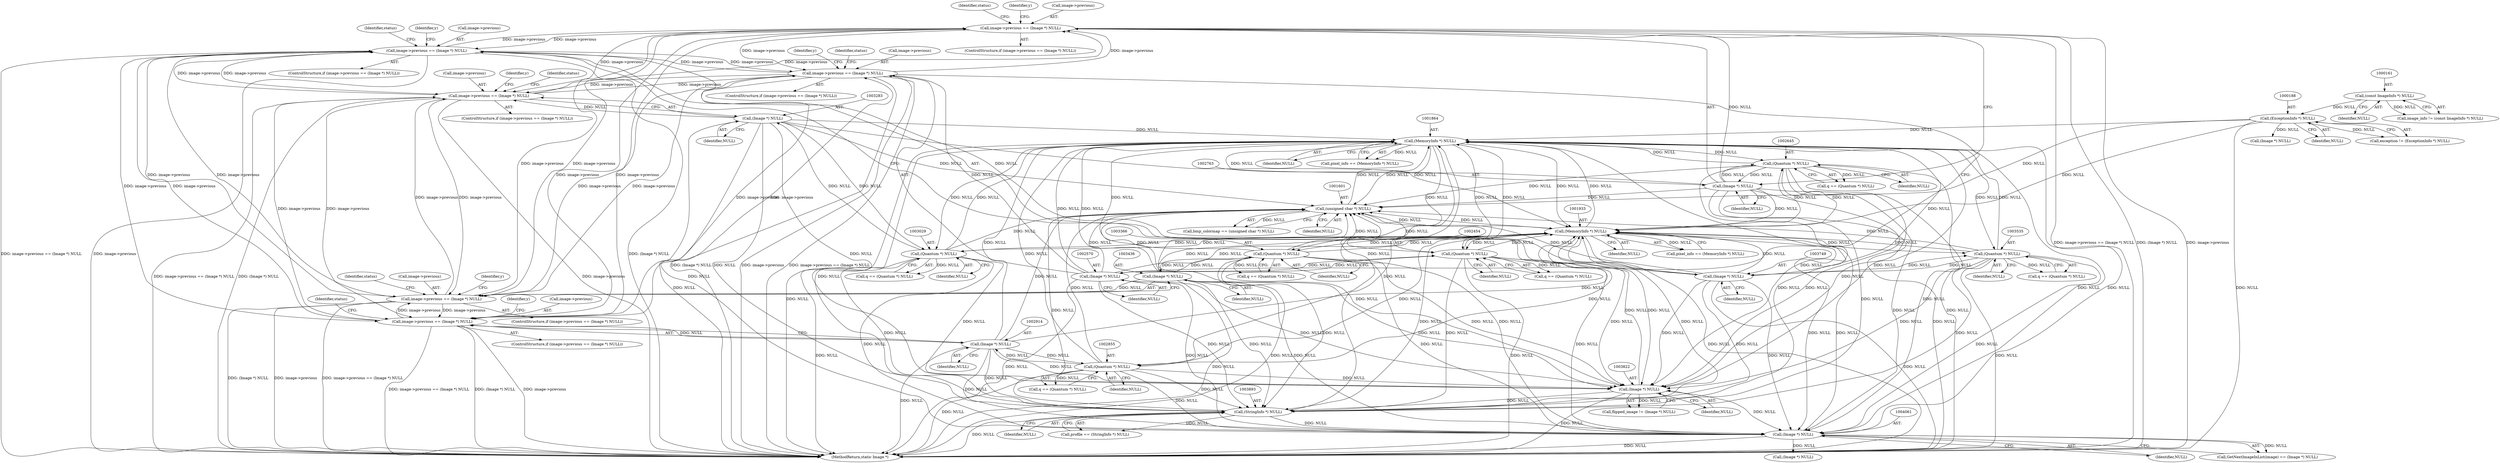 digraph "0_ImageMagick_fe3066122ef72c82415811d25e9e3fad622c0a99@pointer" {
"1002758" [label="(Call,image->previous == (Image *) NULL)"];
"1003744" [label="(Call,image->previous == (Image *) NULL)"];
"1002565" [label="(Call,image->previous == (Image *) NULL)"];
"1003278" [label="(Call,image->previous == (Image *) NULL)"];
"1002909" [label="(Call,image->previous == (Image *) NULL)"];
"1003431" [label="(Call,image->previous == (Image *) NULL)"];
"1002758" [label="(Call,image->previous == (Image *) NULL)"];
"1002762" [label="(Call,(Image *) NULL)"];
"1002644" [label="(Call,(Quantum *) NULL)"];
"1001863" [label="(Call,(MemoryInfo *) NULL)"];
"1003365" [label="(Call,(Quantum *) NULL)"];
"1001932" [label="(Call,(MemoryInfo *) NULL)"];
"1002913" [label="(Call,(Image *) NULL)"];
"1002854" [label="(Call,(Quantum *) NULL)"];
"1003435" [label="(Call,(Image *) NULL)"];
"1000187" [label="(Call,(ExceptionInfo *) NULL)"];
"1000160" [label="(Call,(const ImageInfo *) NULL)"];
"1003748" [label="(Call,(Image *) NULL)"];
"1003534" [label="(Call,(Quantum *) NULL)"];
"1004060" [label="(Call,(Image *) NULL)"];
"1003282" [label="(Call,(Image *) NULL)"];
"1003028" [label="(Call,(Quantum *) NULL)"];
"1003892" [label="(Call,(StringInfo *) NULL)"];
"1002453" [label="(Call,(Quantum *) NULL)"];
"1002569" [label="(Call,(Image *) NULL)"];
"1003821" [label="(Call,(Image *) NULL)"];
"1001600" [label="(Call,(unsigned char *) NULL)"];
"1002642" [label="(Call,q == (Quantum *) NULL)"];
"1002453" [label="(Call,(Quantum *) NULL)"];
"1000162" [label="(Identifier,NULL)"];
"1002915" [label="(Identifier,NULL)"];
"1003278" [label="(Call,image->previous == (Image *) NULL)"];
"1000218" [label="(Call,(Image *) NULL)"];
"1003284" [label="(Identifier,NULL)"];
"1003282" [label="(Call,(Image *) NULL)"];
"1002424" [label="(Identifier,y)"];
"1003030" [label="(Identifier,NULL)"];
"1002764" [label="(Identifier,NULL)"];
"1003431" [label="(Call,image->previous == (Image *) NULL)"];
"1004108" [label="(MethodReturn,static Image *)"];
"1000189" [label="(Identifier,NULL)"];
"1004057" [label="(Call,GetNextImageInList(image) == (Image *) NULL)"];
"1002908" [label="(ControlStructure,if (image->previous == (Image *) NULL))"];
"1003365" [label="(Call,(Quantum *) NULL)"];
"1001934" [label="(Identifier,NULL)"];
"1001602" [label="(Identifier,NULL)"];
"1002767" [label="(Identifier,status)"];
"1003026" [label="(Call,q == (Quantum *) NULL)"];
"1003363" [label="(Call,q == (Quantum *) NULL)"];
"1003279" [label="(Call,image->previous)"];
"1002565" [label="(Call,image->previous == (Image *) NULL)"];
"1001863" [label="(Call,(MemoryInfo *) NULL)"];
"1003753" [label="(Identifier,status)"];
"1002825" [label="(Identifier,y)"];
"1000187" [label="(Call,(ExceptionInfo *) NULL)"];
"1003435" [label="(Call,(Image *) NULL)"];
"1001865" [label="(Identifier,NULL)"];
"1003437" [label="(Identifier,NULL)"];
"1002910" [label="(Call,image->previous)"];
"1002762" [label="(Call,(Image *) NULL)"];
"1002451" [label="(Call,q == (Quantum *) NULL)"];
"1000158" [label="(Call,image_info != (const ImageInfo *) NULL)"];
"1003821" [label="(Call,(Image *) NULL)"];
"1002574" [label="(Identifier,status)"];
"1003744" [label="(Call,image->previous == (Image *) NULL)"];
"1002644" [label="(Call,(Quantum *) NULL)"];
"1003894" [label="(Identifier,NULL)"];
"1002569" [label="(Call,(Image *) NULL)"];
"1001861" [label="(Call,pixel_info == (MemoryInfo *) NULL)"];
"1004060" [label="(Call,(Image *) NULL)"];
"1002564" [label="(ControlStructure,if (image->previous == (Image *) NULL))"];
"1002909" [label="(Call,image->previous == (Image *) NULL)"];
"1002999" [label="(Identifier,y)"];
"1002918" [label="(Identifier,status)"];
"1003287" [label="(Identifier,status)"];
"1003367" [label="(Identifier,NULL)"];
"1003819" [label="(Call,flipped_image != (Image *) NULL)"];
"1002571" [label="(Identifier,NULL)"];
"1002615" [label="(Identifier,y)"];
"1001598" [label="(Call,bmp_colormap == (unsigned char *) NULL)"];
"1004068" [label="(Call,(Image *) NULL)"];
"1003277" [label="(ControlStructure,if (image->previous == (Image *) NULL))"];
"1002646" [label="(Identifier,NULL)"];
"1003890" [label="(Call,profile == (StringInfo *) NULL)"];
"1003430" [label="(ControlStructure,if (image->previous == (Image *) NULL))"];
"1003892" [label="(Call,(StringInfo *) NULL)"];
"1000160" [label="(Call,(const ImageInfo *) NULL)"];
"1002759" [label="(Call,image->previous)"];
"1003536" [label="(Identifier,NULL)"];
"1003028" [label="(Call,(Quantum *) NULL)"];
"1003503" [label="(Identifier,y)"];
"1002566" [label="(Call,image->previous)"];
"1003534" [label="(Call,(Quantum *) NULL)"];
"1002757" [label="(ControlStructure,if (image->previous == (Image *) NULL))"];
"1002856" [label="(Identifier,NULL)"];
"1000185" [label="(Call,exception != (ExceptionInfo *) NULL)"];
"1003823" [label="(Identifier,NULL)"];
"1003532" [label="(Call,q == (Quantum *) NULL)"];
"1001600" [label="(Call,(unsigned char *) NULL)"];
"1002455" [label="(Identifier,NULL)"];
"1003750" [label="(Identifier,NULL)"];
"1002852" [label="(Call,q == (Quantum *) NULL)"];
"1001932" [label="(Call,(MemoryInfo *) NULL)"];
"1002854" [label="(Call,(Quantum *) NULL)"];
"1003748" [label="(Call,(Image *) NULL)"];
"1002758" [label="(Call,image->previous == (Image *) NULL)"];
"1003336" [label="(Identifier,y)"];
"1003745" [label="(Call,image->previous)"];
"1003440" [label="(Identifier,status)"];
"1003743" [label="(ControlStructure,if (image->previous == (Image *) NULL))"];
"1003432" [label="(Call,image->previous)"];
"1002913" [label="(Call,(Image *) NULL)"];
"1004062" [label="(Identifier,NULL)"];
"1001930" [label="(Call,pixel_info == (MemoryInfo *) NULL)"];
"1002758" -> "1002757"  [label="AST: "];
"1002758" -> "1002762"  [label="CFG: "];
"1002759" -> "1002758"  [label="AST: "];
"1002762" -> "1002758"  [label="AST: "];
"1002767" -> "1002758"  [label="CFG: "];
"1002615" -> "1002758"  [label="CFG: "];
"1002758" -> "1004108"  [label="DDG: (Image *) NULL"];
"1002758" -> "1004108"  [label="DDG: image->previous"];
"1002758" -> "1004108"  [label="DDG: image->previous == (Image *) NULL"];
"1002758" -> "1002565"  [label="DDG: image->previous"];
"1003744" -> "1002758"  [label="DDG: image->previous"];
"1002565" -> "1002758"  [label="DDG: image->previous"];
"1003278" -> "1002758"  [label="DDG: image->previous"];
"1002909" -> "1002758"  [label="DDG: image->previous"];
"1003431" -> "1002758"  [label="DDG: image->previous"];
"1002762" -> "1002758"  [label="DDG: NULL"];
"1002758" -> "1002909"  [label="DDG: image->previous"];
"1002758" -> "1003278"  [label="DDG: image->previous"];
"1002758" -> "1003431"  [label="DDG: image->previous"];
"1002758" -> "1003744"  [label="DDG: image->previous"];
"1003744" -> "1003743"  [label="AST: "];
"1003744" -> "1003748"  [label="CFG: "];
"1003745" -> "1003744"  [label="AST: "];
"1003748" -> "1003744"  [label="AST: "];
"1003753" -> "1003744"  [label="CFG: "];
"1003503" -> "1003744"  [label="CFG: "];
"1003744" -> "1004108"  [label="DDG: image->previous"];
"1003744" -> "1004108"  [label="DDG: (Image *) NULL"];
"1003744" -> "1004108"  [label="DDG: image->previous == (Image *) NULL"];
"1003744" -> "1002565"  [label="DDG: image->previous"];
"1003744" -> "1002909"  [label="DDG: image->previous"];
"1003744" -> "1003278"  [label="DDG: image->previous"];
"1003744" -> "1003431"  [label="DDG: image->previous"];
"1002565" -> "1003744"  [label="DDG: image->previous"];
"1003278" -> "1003744"  [label="DDG: image->previous"];
"1002909" -> "1003744"  [label="DDG: image->previous"];
"1003431" -> "1003744"  [label="DDG: image->previous"];
"1003748" -> "1003744"  [label="DDG: NULL"];
"1002565" -> "1002564"  [label="AST: "];
"1002565" -> "1002569"  [label="CFG: "];
"1002566" -> "1002565"  [label="AST: "];
"1002569" -> "1002565"  [label="AST: "];
"1002574" -> "1002565"  [label="CFG: "];
"1002424" -> "1002565"  [label="CFG: "];
"1002565" -> "1004108"  [label="DDG: image->previous"];
"1002565" -> "1004108"  [label="DDG: image->previous == (Image *) NULL"];
"1002565" -> "1004108"  [label="DDG: (Image *) NULL"];
"1003278" -> "1002565"  [label="DDG: image->previous"];
"1002909" -> "1002565"  [label="DDG: image->previous"];
"1003431" -> "1002565"  [label="DDG: image->previous"];
"1002569" -> "1002565"  [label="DDG: NULL"];
"1002565" -> "1002909"  [label="DDG: image->previous"];
"1002565" -> "1003278"  [label="DDG: image->previous"];
"1002565" -> "1003431"  [label="DDG: image->previous"];
"1003278" -> "1003277"  [label="AST: "];
"1003278" -> "1003282"  [label="CFG: "];
"1003279" -> "1003278"  [label="AST: "];
"1003282" -> "1003278"  [label="AST: "];
"1003287" -> "1003278"  [label="CFG: "];
"1002999" -> "1003278"  [label="CFG: "];
"1003278" -> "1004108"  [label="DDG: (Image *) NULL"];
"1003278" -> "1004108"  [label="DDG: image->previous"];
"1003278" -> "1004108"  [label="DDG: image->previous == (Image *) NULL"];
"1003278" -> "1002909"  [label="DDG: image->previous"];
"1002909" -> "1003278"  [label="DDG: image->previous"];
"1003431" -> "1003278"  [label="DDG: image->previous"];
"1003282" -> "1003278"  [label="DDG: NULL"];
"1003278" -> "1003431"  [label="DDG: image->previous"];
"1002909" -> "1002908"  [label="AST: "];
"1002909" -> "1002913"  [label="CFG: "];
"1002910" -> "1002909"  [label="AST: "];
"1002913" -> "1002909"  [label="AST: "];
"1002918" -> "1002909"  [label="CFG: "];
"1002825" -> "1002909"  [label="CFG: "];
"1002909" -> "1004108"  [label="DDG: image->previous == (Image *) NULL"];
"1002909" -> "1004108"  [label="DDG: (Image *) NULL"];
"1002909" -> "1004108"  [label="DDG: image->previous"];
"1003431" -> "1002909"  [label="DDG: image->previous"];
"1002913" -> "1002909"  [label="DDG: NULL"];
"1002909" -> "1003431"  [label="DDG: image->previous"];
"1003431" -> "1003430"  [label="AST: "];
"1003431" -> "1003435"  [label="CFG: "];
"1003432" -> "1003431"  [label="AST: "];
"1003435" -> "1003431"  [label="AST: "];
"1003440" -> "1003431"  [label="CFG: "];
"1003336" -> "1003431"  [label="CFG: "];
"1003431" -> "1004108"  [label="DDG: (Image *) NULL"];
"1003431" -> "1004108"  [label="DDG: image->previous"];
"1003431" -> "1004108"  [label="DDG: image->previous == (Image *) NULL"];
"1003435" -> "1003431"  [label="DDG: NULL"];
"1002762" -> "1002764"  [label="CFG: "];
"1002763" -> "1002762"  [label="AST: "];
"1002764" -> "1002762"  [label="AST: "];
"1002762" -> "1004108"  [label="DDG: NULL"];
"1002762" -> "1001600"  [label="DDG: NULL"];
"1002762" -> "1001863"  [label="DDG: NULL"];
"1002762" -> "1001932"  [label="DDG: NULL"];
"1002762" -> "1002644"  [label="DDG: NULL"];
"1002644" -> "1002762"  [label="DDG: NULL"];
"1002762" -> "1003821"  [label="DDG: NULL"];
"1002762" -> "1003892"  [label="DDG: NULL"];
"1002762" -> "1004060"  [label="DDG: NULL"];
"1002644" -> "1002642"  [label="AST: "];
"1002644" -> "1002646"  [label="CFG: "];
"1002645" -> "1002644"  [label="AST: "];
"1002646" -> "1002644"  [label="AST: "];
"1002642" -> "1002644"  [label="CFG: "];
"1002644" -> "1004108"  [label="DDG: NULL"];
"1002644" -> "1001600"  [label="DDG: NULL"];
"1002644" -> "1001863"  [label="DDG: NULL"];
"1002644" -> "1001932"  [label="DDG: NULL"];
"1002644" -> "1002642"  [label="DDG: NULL"];
"1001863" -> "1002644"  [label="DDG: NULL"];
"1001932" -> "1002644"  [label="DDG: NULL"];
"1002644" -> "1003821"  [label="DDG: NULL"];
"1002644" -> "1003892"  [label="DDG: NULL"];
"1002644" -> "1004060"  [label="DDG: NULL"];
"1001863" -> "1001861"  [label="AST: "];
"1001863" -> "1001865"  [label="CFG: "];
"1001864" -> "1001863"  [label="AST: "];
"1001865" -> "1001863"  [label="AST: "];
"1001861" -> "1001863"  [label="CFG: "];
"1001863" -> "1004108"  [label="DDG: NULL"];
"1001863" -> "1001600"  [label="DDG: NULL"];
"1001863" -> "1001861"  [label="DDG: NULL"];
"1003365" -> "1001863"  [label="DDG: NULL"];
"1002913" -> "1001863"  [label="DDG: NULL"];
"1003435" -> "1001863"  [label="DDG: NULL"];
"1000187" -> "1001863"  [label="DDG: NULL"];
"1003748" -> "1001863"  [label="DDG: NULL"];
"1003534" -> "1001863"  [label="DDG: NULL"];
"1004060" -> "1001863"  [label="DDG: NULL"];
"1002854" -> "1001863"  [label="DDG: NULL"];
"1003892" -> "1001863"  [label="DDG: NULL"];
"1002453" -> "1001863"  [label="DDG: NULL"];
"1001932" -> "1001863"  [label="DDG: NULL"];
"1003821" -> "1001863"  [label="DDG: NULL"];
"1002569" -> "1001863"  [label="DDG: NULL"];
"1003282" -> "1001863"  [label="DDG: NULL"];
"1001600" -> "1001863"  [label="DDG: NULL"];
"1003028" -> "1001863"  [label="DDG: NULL"];
"1001863" -> "1001932"  [label="DDG: NULL"];
"1001863" -> "1002453"  [label="DDG: NULL"];
"1001863" -> "1002854"  [label="DDG: NULL"];
"1001863" -> "1003028"  [label="DDG: NULL"];
"1001863" -> "1003365"  [label="DDG: NULL"];
"1001863" -> "1003534"  [label="DDG: NULL"];
"1001863" -> "1003821"  [label="DDG: NULL"];
"1001863" -> "1003892"  [label="DDG: NULL"];
"1001863" -> "1004060"  [label="DDG: NULL"];
"1003365" -> "1003363"  [label="AST: "];
"1003365" -> "1003367"  [label="CFG: "];
"1003366" -> "1003365"  [label="AST: "];
"1003367" -> "1003365"  [label="AST: "];
"1003363" -> "1003365"  [label="CFG: "];
"1003365" -> "1004108"  [label="DDG: NULL"];
"1003365" -> "1001600"  [label="DDG: NULL"];
"1003365" -> "1001932"  [label="DDG: NULL"];
"1003365" -> "1003363"  [label="DDG: NULL"];
"1001932" -> "1003365"  [label="DDG: NULL"];
"1003435" -> "1003365"  [label="DDG: NULL"];
"1003365" -> "1003435"  [label="DDG: NULL"];
"1003365" -> "1003821"  [label="DDG: NULL"];
"1003365" -> "1003892"  [label="DDG: NULL"];
"1003365" -> "1004060"  [label="DDG: NULL"];
"1001932" -> "1001930"  [label="AST: "];
"1001932" -> "1001934"  [label="CFG: "];
"1001933" -> "1001932"  [label="AST: "];
"1001934" -> "1001932"  [label="AST: "];
"1001930" -> "1001932"  [label="CFG: "];
"1001932" -> "1004108"  [label="DDG: NULL"];
"1001932" -> "1001600"  [label="DDG: NULL"];
"1001932" -> "1001930"  [label="DDG: NULL"];
"1002913" -> "1001932"  [label="DDG: NULL"];
"1003435" -> "1001932"  [label="DDG: NULL"];
"1000187" -> "1001932"  [label="DDG: NULL"];
"1003748" -> "1001932"  [label="DDG: NULL"];
"1003534" -> "1001932"  [label="DDG: NULL"];
"1004060" -> "1001932"  [label="DDG: NULL"];
"1002854" -> "1001932"  [label="DDG: NULL"];
"1003892" -> "1001932"  [label="DDG: NULL"];
"1002453" -> "1001932"  [label="DDG: NULL"];
"1003821" -> "1001932"  [label="DDG: NULL"];
"1002569" -> "1001932"  [label="DDG: NULL"];
"1003282" -> "1001932"  [label="DDG: NULL"];
"1001600" -> "1001932"  [label="DDG: NULL"];
"1003028" -> "1001932"  [label="DDG: NULL"];
"1001932" -> "1002453"  [label="DDG: NULL"];
"1001932" -> "1002854"  [label="DDG: NULL"];
"1001932" -> "1003028"  [label="DDG: NULL"];
"1001932" -> "1003534"  [label="DDG: NULL"];
"1001932" -> "1003821"  [label="DDG: NULL"];
"1001932" -> "1003892"  [label="DDG: NULL"];
"1001932" -> "1004060"  [label="DDG: NULL"];
"1002913" -> "1002915"  [label="CFG: "];
"1002914" -> "1002913"  [label="AST: "];
"1002915" -> "1002913"  [label="AST: "];
"1002913" -> "1004108"  [label="DDG: NULL"];
"1002913" -> "1001600"  [label="DDG: NULL"];
"1002913" -> "1002854"  [label="DDG: NULL"];
"1002854" -> "1002913"  [label="DDG: NULL"];
"1002913" -> "1003821"  [label="DDG: NULL"];
"1002913" -> "1003892"  [label="DDG: NULL"];
"1002913" -> "1004060"  [label="DDG: NULL"];
"1002854" -> "1002852"  [label="AST: "];
"1002854" -> "1002856"  [label="CFG: "];
"1002855" -> "1002854"  [label="AST: "];
"1002856" -> "1002854"  [label="AST: "];
"1002852" -> "1002854"  [label="CFG: "];
"1002854" -> "1004108"  [label="DDG: NULL"];
"1002854" -> "1001600"  [label="DDG: NULL"];
"1002854" -> "1002852"  [label="DDG: NULL"];
"1002854" -> "1003821"  [label="DDG: NULL"];
"1002854" -> "1003892"  [label="DDG: NULL"];
"1002854" -> "1004060"  [label="DDG: NULL"];
"1003435" -> "1003437"  [label="CFG: "];
"1003436" -> "1003435"  [label="AST: "];
"1003437" -> "1003435"  [label="AST: "];
"1003435" -> "1004108"  [label="DDG: NULL"];
"1003435" -> "1001600"  [label="DDG: NULL"];
"1003435" -> "1003821"  [label="DDG: NULL"];
"1003435" -> "1003892"  [label="DDG: NULL"];
"1003435" -> "1004060"  [label="DDG: NULL"];
"1000187" -> "1000185"  [label="AST: "];
"1000187" -> "1000189"  [label="CFG: "];
"1000188" -> "1000187"  [label="AST: "];
"1000189" -> "1000187"  [label="AST: "];
"1000185" -> "1000187"  [label="CFG: "];
"1000187" -> "1004108"  [label="DDG: NULL"];
"1000187" -> "1000185"  [label="DDG: NULL"];
"1000160" -> "1000187"  [label="DDG: NULL"];
"1000187" -> "1000218"  [label="DDG: NULL"];
"1000187" -> "1001600"  [label="DDG: NULL"];
"1000160" -> "1000158"  [label="AST: "];
"1000160" -> "1000162"  [label="CFG: "];
"1000161" -> "1000160"  [label="AST: "];
"1000162" -> "1000160"  [label="AST: "];
"1000158" -> "1000160"  [label="CFG: "];
"1000160" -> "1000158"  [label="DDG: NULL"];
"1003748" -> "1003750"  [label="CFG: "];
"1003749" -> "1003748"  [label="AST: "];
"1003750" -> "1003748"  [label="AST: "];
"1003748" -> "1004108"  [label="DDG: NULL"];
"1003748" -> "1001600"  [label="DDG: NULL"];
"1003748" -> "1003534"  [label="DDG: NULL"];
"1003534" -> "1003748"  [label="DDG: NULL"];
"1003748" -> "1003821"  [label="DDG: NULL"];
"1003748" -> "1003892"  [label="DDG: NULL"];
"1003748" -> "1004060"  [label="DDG: NULL"];
"1003534" -> "1003532"  [label="AST: "];
"1003534" -> "1003536"  [label="CFG: "];
"1003535" -> "1003534"  [label="AST: "];
"1003536" -> "1003534"  [label="AST: "];
"1003532" -> "1003534"  [label="CFG: "];
"1003534" -> "1004108"  [label="DDG: NULL"];
"1003534" -> "1001600"  [label="DDG: NULL"];
"1003534" -> "1003532"  [label="DDG: NULL"];
"1003534" -> "1003821"  [label="DDG: NULL"];
"1003534" -> "1003892"  [label="DDG: NULL"];
"1003534" -> "1004060"  [label="DDG: NULL"];
"1004060" -> "1004057"  [label="AST: "];
"1004060" -> "1004062"  [label="CFG: "];
"1004061" -> "1004060"  [label="AST: "];
"1004062" -> "1004060"  [label="AST: "];
"1004057" -> "1004060"  [label="CFG: "];
"1004060" -> "1004108"  [label="DDG: NULL"];
"1004060" -> "1001600"  [label="DDG: NULL"];
"1004060" -> "1004057"  [label="DDG: NULL"];
"1003282" -> "1004060"  [label="DDG: NULL"];
"1003892" -> "1004060"  [label="DDG: NULL"];
"1002453" -> "1004060"  [label="DDG: NULL"];
"1003821" -> "1004060"  [label="DDG: NULL"];
"1002569" -> "1004060"  [label="DDG: NULL"];
"1003028" -> "1004060"  [label="DDG: NULL"];
"1004060" -> "1004068"  [label="DDG: NULL"];
"1003282" -> "1003284"  [label="CFG: "];
"1003283" -> "1003282"  [label="AST: "];
"1003284" -> "1003282"  [label="AST: "];
"1003282" -> "1004108"  [label="DDG: NULL"];
"1003282" -> "1001600"  [label="DDG: NULL"];
"1003282" -> "1003028"  [label="DDG: NULL"];
"1003028" -> "1003282"  [label="DDG: NULL"];
"1003282" -> "1003821"  [label="DDG: NULL"];
"1003282" -> "1003892"  [label="DDG: NULL"];
"1003028" -> "1003026"  [label="AST: "];
"1003028" -> "1003030"  [label="CFG: "];
"1003029" -> "1003028"  [label="AST: "];
"1003030" -> "1003028"  [label="AST: "];
"1003026" -> "1003028"  [label="CFG: "];
"1003028" -> "1004108"  [label="DDG: NULL"];
"1003028" -> "1001600"  [label="DDG: NULL"];
"1003028" -> "1003026"  [label="DDG: NULL"];
"1003028" -> "1003821"  [label="DDG: NULL"];
"1003028" -> "1003892"  [label="DDG: NULL"];
"1003892" -> "1003890"  [label="AST: "];
"1003892" -> "1003894"  [label="CFG: "];
"1003893" -> "1003892"  [label="AST: "];
"1003894" -> "1003892"  [label="AST: "];
"1003890" -> "1003892"  [label="CFG: "];
"1003892" -> "1004108"  [label="DDG: NULL"];
"1003892" -> "1001600"  [label="DDG: NULL"];
"1003892" -> "1003890"  [label="DDG: NULL"];
"1002453" -> "1003892"  [label="DDG: NULL"];
"1003821" -> "1003892"  [label="DDG: NULL"];
"1002569" -> "1003892"  [label="DDG: NULL"];
"1002453" -> "1002451"  [label="AST: "];
"1002453" -> "1002455"  [label="CFG: "];
"1002454" -> "1002453"  [label="AST: "];
"1002455" -> "1002453"  [label="AST: "];
"1002451" -> "1002453"  [label="CFG: "];
"1002453" -> "1004108"  [label="DDG: NULL"];
"1002453" -> "1001600"  [label="DDG: NULL"];
"1002453" -> "1002451"  [label="DDG: NULL"];
"1002569" -> "1002453"  [label="DDG: NULL"];
"1002453" -> "1002569"  [label="DDG: NULL"];
"1002453" -> "1003821"  [label="DDG: NULL"];
"1002569" -> "1002571"  [label="CFG: "];
"1002570" -> "1002569"  [label="AST: "];
"1002571" -> "1002569"  [label="AST: "];
"1002569" -> "1004108"  [label="DDG: NULL"];
"1002569" -> "1001600"  [label="DDG: NULL"];
"1002569" -> "1003821"  [label="DDG: NULL"];
"1003821" -> "1003819"  [label="AST: "];
"1003821" -> "1003823"  [label="CFG: "];
"1003822" -> "1003821"  [label="AST: "];
"1003823" -> "1003821"  [label="AST: "];
"1003819" -> "1003821"  [label="CFG: "];
"1003821" -> "1004108"  [label="DDG: NULL"];
"1003821" -> "1001600"  [label="DDG: NULL"];
"1003821" -> "1003819"  [label="DDG: NULL"];
"1001600" -> "1001598"  [label="AST: "];
"1001600" -> "1001602"  [label="CFG: "];
"1001601" -> "1001600"  [label="AST: "];
"1001602" -> "1001600"  [label="AST: "];
"1001598" -> "1001600"  [label="CFG: "];
"1001600" -> "1001598"  [label="DDG: NULL"];
}
